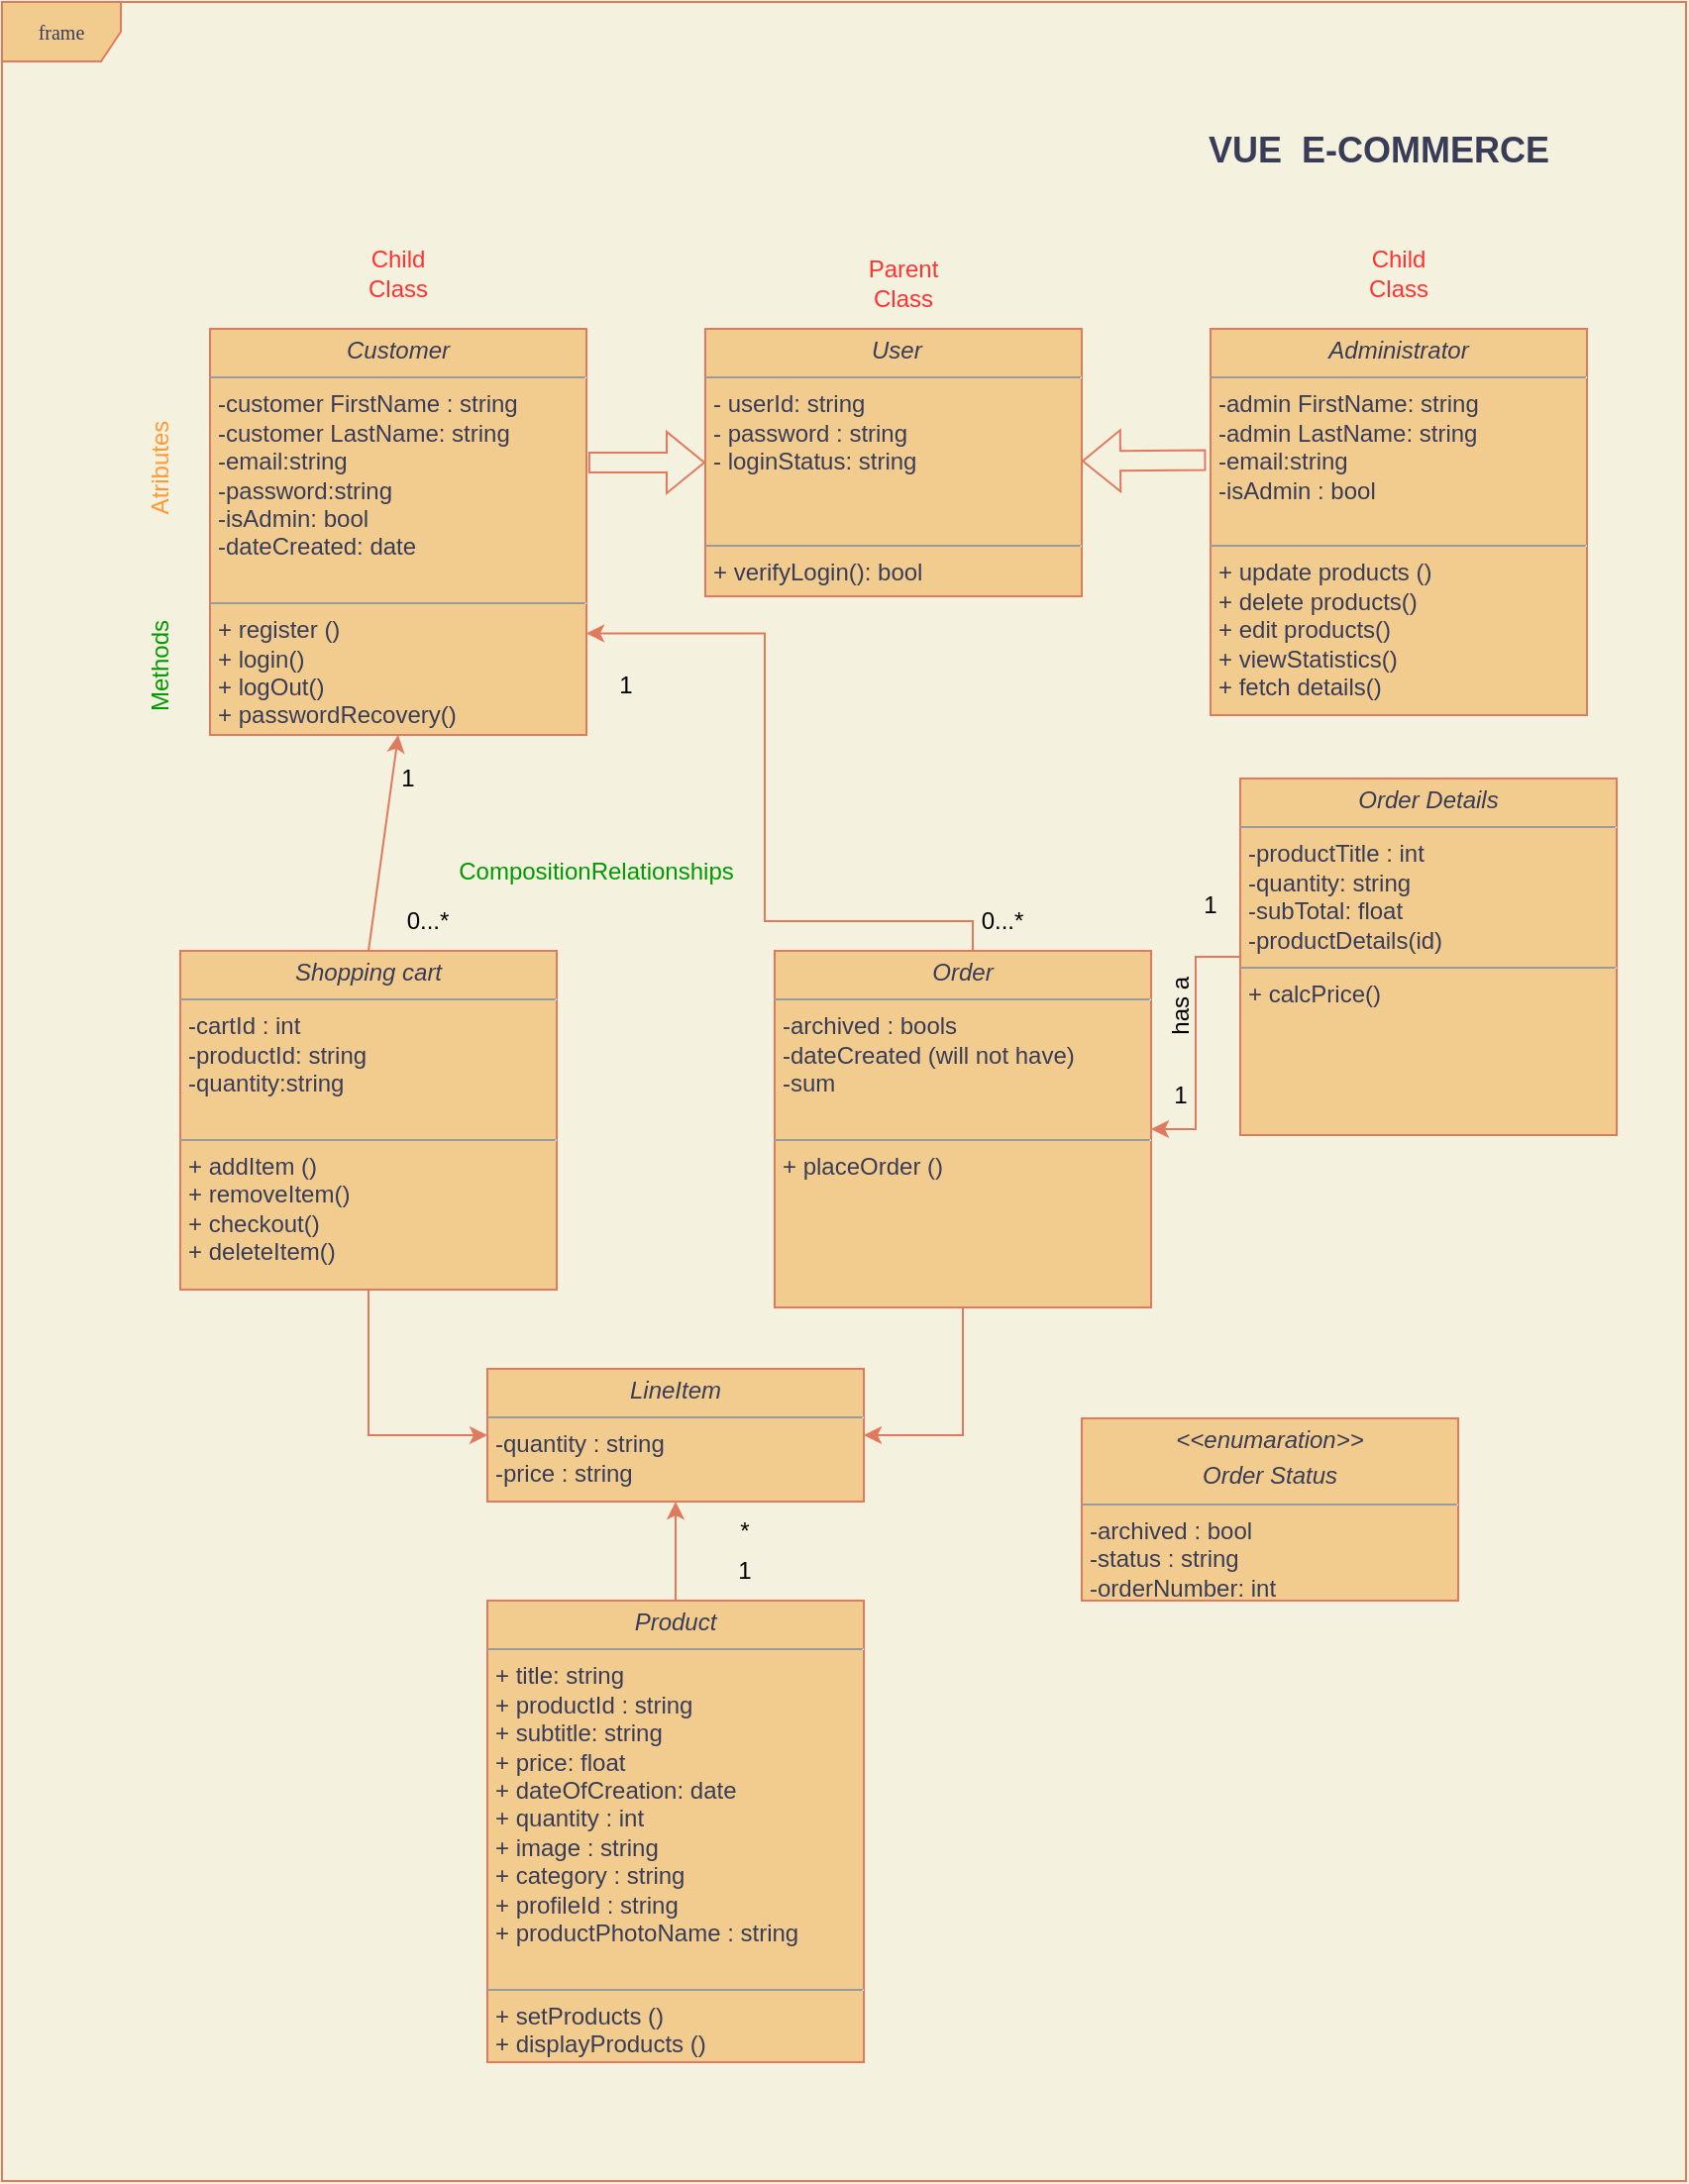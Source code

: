 <mxfile version="19.0.3" type="github">
  <diagram name="Page-1" id="c4acf3e9-155e-7222-9cf6-157b1a14988f">
    <mxGraphModel dx="-64" dy="539" grid="1" gridSize="10" guides="1" tooltips="1" connect="1" arrows="1" fold="1" page="1" pageScale="1" pageWidth="850" pageHeight="1100" background="#F4F1DE" math="0" shadow="0">
      <root>
        <mxCell id="0" />
        <mxCell id="1" parent="0" />
        <mxCell id="ttcfJFJh2wodbar9WWpT-2" value="frame" style="shape=umlFrame;whiteSpace=wrap;html=1;rounded=0;shadow=0;comic=0;labelBackgroundColor=none;strokeWidth=1;fontFamily=Verdana;fontSize=10;align=center;fillColor=#F2CC8F;strokeColor=#E07A5F;fontColor=#393C56;" parent="1" vertex="1">
          <mxGeometry x="850" width="850" height="1100" as="geometry" />
        </mxCell>
        <mxCell id="5d2195bd80daf111-19" value="&lt;p style=&quot;margin: 0px ; margin-top: 4px ; text-align: center&quot;&gt;&lt;i&gt;Customer&lt;/i&gt;&lt;br&gt;&lt;/p&gt;&lt;hr size=&quot;1&quot;&gt;&lt;p style=&quot;margin: 0px ; margin-left: 4px&quot;&gt;-customer FirstName : string&lt;/p&gt;&lt;p style=&quot;margin: 0px ; margin-left: 4px&quot;&gt;-customer LastName: string&lt;/p&gt;&lt;p style=&quot;margin: 0px ; margin-left: 4px&quot;&gt;-email:string&lt;/p&gt;&lt;p style=&quot;margin: 0px ; margin-left: 4px&quot;&gt;-password:string&lt;/p&gt;&lt;p style=&quot;margin: 0px ; margin-left: 4px&quot;&gt;-isAdmin: bool&amp;nbsp;&lt;/p&gt;&lt;p style=&quot;margin: 0px ; margin-left: 4px&quot;&gt;-dateCreated: date&lt;/p&gt;&lt;p style=&quot;margin: 0px ; margin-left: 4px&quot;&gt;&lt;br&gt;&lt;/p&gt;&lt;hr size=&quot;1&quot;&gt;&lt;p style=&quot;margin: 0px ; margin-left: 4px&quot;&gt;+ register ()&lt;br&gt;&lt;/p&gt;&lt;p style=&quot;margin: 0px ; margin-left: 4px&quot;&gt;+ login()&lt;br&gt;&lt;/p&gt;&lt;p style=&quot;margin: 0px ; margin-left: 4px&quot;&gt;+ logOut()&lt;/p&gt;&lt;p style=&quot;margin: 0px ; margin-left: 4px&quot;&gt;+ passwordRecovery()&lt;br&gt;&lt;/p&gt;&lt;p style=&quot;margin: 0px ; margin-left: 4px&quot;&gt;&lt;br&gt;&lt;/p&gt;" style="verticalAlign=top;align=left;overflow=fill;fontSize=12;fontFamily=Helvetica;html=1;rounded=0;shadow=0;comic=0;labelBackgroundColor=none;strokeWidth=1;fillColor=#F2CC8F;strokeColor=#E07A5F;fontColor=#393C56;" parent="1" vertex="1">
          <mxGeometry x="955" y="165" width="190" height="205" as="geometry" />
        </mxCell>
        <mxCell id="cWRqSYTbgzNo-1scai7N-36" style="edgeStyle=orthogonalEdgeStyle;rounded=0;orthogonalLoop=1;jettySize=auto;html=1;entryX=0;entryY=0.5;entryDx=0;entryDy=0;fontColor=#393C56;labelBackgroundColor=#F4F1DE;strokeColor=#E07A5F;" parent="1" source="cWRqSYTbgzNo-1scai7N-3" target="cWRqSYTbgzNo-1scai7N-33" edge="1">
          <mxGeometry relative="1" as="geometry" />
        </mxCell>
        <mxCell id="cWRqSYTbgzNo-1scai7N-3" value="&lt;p style=&quot;margin: 0px ; margin-top: 4px ; text-align: center&quot;&gt;&lt;i&gt;Shopping cart&lt;/i&gt;&lt;br&gt;&lt;/p&gt;&lt;hr size=&quot;1&quot;&gt;&lt;p style=&quot;margin: 0px ; margin-left: 4px&quot;&gt;-cartId : int&lt;/p&gt;&lt;p style=&quot;margin: 0px ; margin-left: 4px&quot;&gt;-productId: string&lt;/p&gt;&lt;p style=&quot;margin: 0px ; margin-left: 4px&quot;&gt;-quantity:string&lt;/p&gt;&lt;p style=&quot;margin: 0px ; margin-left: 4px&quot;&gt;&lt;br&gt;&lt;/p&gt;&lt;hr size=&quot;1&quot;&gt;&lt;p style=&quot;margin: 0px ; margin-left: 4px&quot;&gt;+ addItem ()&lt;br&gt;&lt;/p&gt;&lt;p style=&quot;margin: 0px ; margin-left: 4px&quot;&gt;+ removeItem()&lt;/p&gt;&lt;p style=&quot;margin: 0px ; margin-left: 4px&quot;&gt;+ checkout()&lt;br&gt;&lt;/p&gt;&lt;p style=&quot;margin: 0px ; margin-left: 4px&quot;&gt;+ deleteItem()&lt;/p&gt;&lt;p style=&quot;margin: 0px ; margin-left: 4px&quot;&gt;&lt;br&gt;&lt;/p&gt;" style="verticalAlign=top;align=left;overflow=fill;fontSize=12;fontFamily=Helvetica;html=1;rounded=0;shadow=0;comic=0;labelBackgroundColor=none;strokeWidth=1;fillColor=#F2CC8F;strokeColor=#E07A5F;fontColor=#393C56;" parent="1" vertex="1">
          <mxGeometry x="940" y="479" width="190" height="171" as="geometry" />
        </mxCell>
        <mxCell id="cWRqSYTbgzNo-1scai7N-4" value="&lt;p style=&quot;margin: 0px ; margin-top: 4px ; text-align: center&quot;&gt;&lt;i&gt;Administrator&lt;/i&gt;&lt;br&gt;&lt;/p&gt;&lt;hr size=&quot;1&quot;&gt;&lt;p style=&quot;margin: 0px ; margin-left: 4px&quot;&gt;-admin FirstName: string&lt;/p&gt;&lt;p style=&quot;margin: 0px ; margin-left: 4px&quot;&gt;-admin LastName: string&lt;/p&gt;&lt;p style=&quot;margin: 0px ; margin-left: 4px&quot;&gt;-email:string&lt;/p&gt;&lt;p style=&quot;margin: 0px ; margin-left: 4px&quot;&gt;-isAdmin : bool&lt;/p&gt;&lt;p style=&quot;margin: 0px ; margin-left: 4px&quot;&gt;&lt;br&gt;&lt;/p&gt;&lt;hr size=&quot;1&quot;&gt;&lt;p style=&quot;margin: 0px ; margin-left: 4px&quot;&gt;+ update products ()&lt;br&gt;&lt;/p&gt;&lt;p style=&quot;margin: 0px ; margin-left: 4px&quot;&gt;+ delete products()&lt;br&gt;&lt;/p&gt;&lt;p style=&quot;margin: 0px ; margin-left: 4px&quot;&gt;+ edit products()&lt;/p&gt;&lt;p style=&quot;margin: 0px ; margin-left: 4px&quot;&gt;+ viewStatistics()&lt;/p&gt;&lt;p style=&quot;margin: 0px ; margin-left: 4px&quot;&gt;+ fetch details()&lt;/p&gt;&lt;p style=&quot;margin: 0px ; margin-left: 4px&quot;&gt;&lt;br&gt;&lt;/p&gt;" style="verticalAlign=top;align=left;overflow=fill;fontSize=12;fontFamily=Helvetica;html=1;rounded=0;shadow=0;comic=0;labelBackgroundColor=none;strokeWidth=1;fillColor=#F2CC8F;strokeColor=#E07A5F;fontColor=#393C56;" parent="1" vertex="1">
          <mxGeometry x="1460" y="165" width="190" height="195" as="geometry" />
        </mxCell>
        <mxCell id="cWRqSYTbgzNo-1scai7N-5" value="&lt;font color=&quot;#ff9933&quot;&gt;Atributes&lt;/font&gt;" style="text;html=1;strokeColor=none;fillColor=none;align=center;verticalAlign=middle;whiteSpace=wrap;rounded=0;rotation=270;fontColor=#393C56;" parent="1" vertex="1">
          <mxGeometry x="900" y="220" width="60" height="30" as="geometry" />
        </mxCell>
        <mxCell id="cWRqSYTbgzNo-1scai7N-6" value="&lt;font color=&quot;#009900&quot;&gt;Methods&lt;/font&gt;" style="text;html=1;strokeColor=none;fillColor=none;align=center;verticalAlign=middle;whiteSpace=wrap;rounded=0;rotation=270;fontColor=#393C56;" parent="1" vertex="1">
          <mxGeometry x="900" y="320" width="60" height="30" as="geometry" />
        </mxCell>
        <mxCell id="cWRqSYTbgzNo-1scai7N-7" value="&lt;font color=&quot;#ff3333&quot;&gt;Child Class&lt;/font&gt;" style="text;html=1;strokeColor=none;fillColor=none;align=center;verticalAlign=middle;whiteSpace=wrap;rounded=0;fontColor=#393C56;" parent="1" vertex="1">
          <mxGeometry x="1525" y="122" width="60" height="30" as="geometry" />
        </mxCell>
        <mxCell id="cWRqSYTbgzNo-1scai7N-8" value="&lt;font color=&quot;#ff3333&quot;&gt;Parent Class&lt;/font&gt;" style="text;html=1;strokeColor=none;fillColor=none;align=center;verticalAlign=middle;whiteSpace=wrap;rounded=0;fontColor=#393C56;" parent="1" vertex="1">
          <mxGeometry x="1275" y="127" width="60" height="30" as="geometry" />
        </mxCell>
        <mxCell id="cWRqSYTbgzNo-1scai7N-11" value="" style="shape=flexArrow;endArrow=classic;html=1;rounded=0;fontColor=#393C56;exitX=-0.012;exitY=0.34;exitDx=0;exitDy=0;exitPerimeter=0;labelBackgroundColor=#F4F1DE;strokeColor=#E07A5F;" parent="1" source="cWRqSYTbgzNo-1scai7N-4" target="cWRqSYTbgzNo-1scai7N-44" edge="1">
          <mxGeometry width="50" height="50" relative="1" as="geometry">
            <mxPoint x="1245" y="282" as="sourcePoint" />
            <mxPoint x="1370" y="223" as="targetPoint" />
          </mxGeometry>
        </mxCell>
        <mxCell id="cWRqSYTbgzNo-1scai7N-13" value="" style="endArrow=classic;html=1;rounded=0;fontColor=#393C56;exitX=0.5;exitY=0;exitDx=0;exitDy=0;entryX=0.5;entryY=1;entryDx=0;entryDy=0;labelBackgroundColor=#F4F1DE;strokeColor=#E07A5F;" parent="1" source="cWRqSYTbgzNo-1scai7N-3" target="5d2195bd80daf111-19" edge="1">
          <mxGeometry width="50" height="50" relative="1" as="geometry">
            <mxPoint x="1065" y="517" as="sourcePoint" />
            <mxPoint x="1115" y="467" as="targetPoint" />
          </mxGeometry>
        </mxCell>
        <mxCell id="cWRqSYTbgzNo-1scai7N-14" value="&lt;font color=&quot;#009900&quot;&gt;CompositionRelationships&lt;/font&gt;" style="text;html=1;strokeColor=none;fillColor=none;align=center;verticalAlign=middle;whiteSpace=wrap;rounded=0;rotation=0;fontColor=#393C56;" parent="1" vertex="1">
          <mxGeometry x="1120" y="424" width="60" height="30" as="geometry" />
        </mxCell>
        <mxCell id="cWRqSYTbgzNo-1scai7N-15" value="&lt;font color=&quot;#000000&quot;&gt;0...*&lt;/font&gt;" style="text;html=1;strokeColor=none;fillColor=none;align=center;verticalAlign=middle;whiteSpace=wrap;rounded=0;fontColor=#393C56;" parent="1" vertex="1">
          <mxGeometry x="1035" y="449" width="60" height="30" as="geometry" />
        </mxCell>
        <mxCell id="cWRqSYTbgzNo-1scai7N-16" value="&lt;font color=&quot;#000000&quot;&gt;1&lt;/font&gt;" style="text;html=1;strokeColor=none;fillColor=none;align=center;verticalAlign=middle;whiteSpace=wrap;rounded=0;fontColor=#393C56;" parent="1" vertex="1">
          <mxGeometry x="1025" y="377" width="60" height="30" as="geometry" />
        </mxCell>
        <mxCell id="cWRqSYTbgzNo-1scai7N-35" style="edgeStyle=orthogonalEdgeStyle;rounded=0;orthogonalLoop=1;jettySize=auto;html=1;exitX=0.5;exitY=1;exitDx=0;exitDy=0;entryX=1;entryY=0.5;entryDx=0;entryDy=0;fontColor=#393C56;labelBackgroundColor=#F4F1DE;strokeColor=#E07A5F;" parent="1" source="cWRqSYTbgzNo-1scai7N-17" target="cWRqSYTbgzNo-1scai7N-33" edge="1">
          <mxGeometry relative="1" as="geometry" />
        </mxCell>
        <mxCell id="cWRqSYTbgzNo-1scai7N-17" value="&lt;p style=&quot;margin: 0px ; margin-top: 4px ; text-align: center&quot;&gt;&lt;i&gt;Order&lt;/i&gt;&lt;br&gt;&lt;/p&gt;&lt;hr size=&quot;1&quot;&gt;&lt;p style=&quot;margin: 0px ; margin-left: 4px&quot;&gt;-archived : bools&lt;/p&gt;&lt;p style=&quot;margin: 0px ; margin-left: 4px&quot;&gt;-dateCreated (will not have)&lt;/p&gt;&lt;p style=&quot;margin: 0px ; margin-left: 4px&quot;&gt;-sum&lt;/p&gt;&lt;p style=&quot;margin: 0px ; margin-left: 4px&quot;&gt;&lt;br&gt;&lt;/p&gt;&lt;hr size=&quot;1&quot;&gt;&lt;p style=&quot;margin: 0px ; margin-left: 4px&quot;&gt;+ placeOrder ()&lt;br&gt;&lt;/p&gt;&lt;p style=&quot;margin: 0px ; margin-left: 4px&quot;&gt;&lt;br&gt;&lt;/p&gt;&lt;p style=&quot;margin: 0px ; margin-left: 4px&quot;&gt;&lt;br&gt;&lt;/p&gt;" style="verticalAlign=top;align=left;overflow=fill;fontSize=12;fontFamily=Helvetica;html=1;rounded=0;shadow=0;comic=0;labelBackgroundColor=none;strokeWidth=1;fillColor=#F2CC8F;strokeColor=#E07A5F;fontColor=#393C56;" parent="1" vertex="1">
          <mxGeometry x="1240" y="479" width="190" height="180" as="geometry" />
        </mxCell>
        <mxCell id="cWRqSYTbgzNo-1scai7N-50" style="edgeStyle=orthogonalEdgeStyle;rounded=0;orthogonalLoop=1;jettySize=auto;html=1;exitX=0.25;exitY=1;exitDx=0;exitDy=0;entryX=1;entryY=0.75;entryDx=0;entryDy=0;fontSize=14;fontColor=#393C56;labelBackgroundColor=#F4F1DE;strokeColor=#E07A5F;" parent="1" source="cWRqSYTbgzNo-1scai7N-20" target="5d2195bd80daf111-19" edge="1">
          <mxGeometry relative="1" as="geometry">
            <Array as="points">
              <mxPoint x="1340" y="464" />
              <mxPoint x="1235" y="464" />
              <mxPoint x="1235" y="319" />
            </Array>
          </mxGeometry>
        </mxCell>
        <mxCell id="cWRqSYTbgzNo-1scai7N-20" value="&lt;font color=&quot;#000000&quot;&gt;0...*&lt;/font&gt;" style="text;html=1;strokeColor=none;fillColor=none;align=center;verticalAlign=middle;whiteSpace=wrap;rounded=0;fontColor=#393C56;" parent="1" vertex="1">
          <mxGeometry x="1325" y="449" width="60" height="30" as="geometry" />
        </mxCell>
        <mxCell id="cWRqSYTbgzNo-1scai7N-22" value="&lt;font color=&quot;#000000&quot;&gt;1&lt;/font&gt;" style="text;html=1;strokeColor=none;fillColor=none;align=center;verticalAlign=middle;whiteSpace=wrap;rounded=0;fontColor=#393C56;" parent="1" vertex="1">
          <mxGeometry x="1135" y="330" width="60" height="30" as="geometry" />
        </mxCell>
        <mxCell id="cWRqSYTbgzNo-1scai7N-40" style="edgeStyle=orthogonalEdgeStyle;rounded=0;orthogonalLoop=1;jettySize=auto;html=1;entryX=1;entryY=0.5;entryDx=0;entryDy=0;fontColor=#393C56;labelBackgroundColor=#F4F1DE;strokeColor=#E07A5F;" parent="1" source="cWRqSYTbgzNo-1scai7N-23" target="cWRqSYTbgzNo-1scai7N-17" edge="1">
          <mxGeometry relative="1" as="geometry" />
        </mxCell>
        <mxCell id="cWRqSYTbgzNo-1scai7N-23" value="&lt;p style=&quot;margin: 0px ; margin-top: 4px ; text-align: center&quot;&gt;&lt;i&gt;Order Details&lt;/i&gt;&lt;br&gt;&lt;/p&gt;&lt;hr size=&quot;1&quot;&gt;&lt;p style=&quot;margin: 0px ; margin-left: 4px&quot;&gt;-productTitle : int&lt;/p&gt;&lt;p style=&quot;margin: 0px ; margin-left: 4px&quot;&gt;-quantity: string&lt;/p&gt;&lt;p style=&quot;margin: 0px ; margin-left: 4px&quot;&gt;-subTotal: float&lt;br&gt;&lt;/p&gt;&lt;p style=&quot;margin: 0px ; margin-left: 4px&quot;&gt;-productDetails(id)&lt;/p&gt;&lt;hr size=&quot;1&quot;&gt;&lt;p style=&quot;margin: 0px ; margin-left: 4px&quot;&gt;+ calcPrice()&lt;/p&gt;&lt;p style=&quot;margin: 0px ; margin-left: 4px&quot;&gt;&lt;br&gt;&lt;/p&gt;" style="verticalAlign=top;align=left;overflow=fill;fontSize=12;fontFamily=Helvetica;html=1;rounded=0;shadow=0;comic=0;labelBackgroundColor=none;strokeWidth=1;fillColor=#F2CC8F;strokeColor=#E07A5F;fontColor=#393C56;" parent="1" vertex="1">
          <mxGeometry x="1475" y="392" width="190" height="180" as="geometry" />
        </mxCell>
        <mxCell id="cWRqSYTbgzNo-1scai7N-25" value="&lt;font color=&quot;#000000&quot;&gt;has a&amp;nbsp;&lt;/font&gt;" style="text;html=1;strokeColor=none;fillColor=none;align=center;verticalAlign=middle;whiteSpace=wrap;rounded=0;fontColor=#393C56;rotation=270;" parent="1" vertex="1">
          <mxGeometry x="1415" y="490" width="60" height="30" as="geometry" />
        </mxCell>
        <mxCell id="cWRqSYTbgzNo-1scai7N-26" value="&lt;font color=&quot;#000000&quot;&gt;1&lt;/font&gt;" style="text;html=1;strokeColor=none;fillColor=none;align=center;verticalAlign=middle;whiteSpace=wrap;rounded=0;fontColor=#393C56;" parent="1" vertex="1">
          <mxGeometry x="1415" y="537" width="60" height="30" as="geometry" />
        </mxCell>
        <mxCell id="cWRqSYTbgzNo-1scai7N-27" value="&lt;font color=&quot;#000000&quot;&gt;1&lt;/font&gt;" style="text;html=1;strokeColor=none;fillColor=none;align=center;verticalAlign=middle;whiteSpace=wrap;rounded=0;fontColor=#393C56;" parent="1" vertex="1">
          <mxGeometry x="1430" y="441" width="60" height="30" as="geometry" />
        </mxCell>
        <mxCell id="cWRqSYTbgzNo-1scai7N-37" style="edgeStyle=orthogonalEdgeStyle;rounded=0;orthogonalLoop=1;jettySize=auto;html=1;entryX=0.5;entryY=1;entryDx=0;entryDy=0;fontColor=#393C56;labelBackgroundColor=#F4F1DE;strokeColor=#E07A5F;" parent="1" source="cWRqSYTbgzNo-1scai7N-28" target="cWRqSYTbgzNo-1scai7N-33" edge="1">
          <mxGeometry relative="1" as="geometry" />
        </mxCell>
        <mxCell id="cWRqSYTbgzNo-1scai7N-28" value="&lt;p style=&quot;margin: 0px ; margin-top: 4px ; text-align: center&quot;&gt;&lt;i&gt;Product&lt;/i&gt;&lt;br&gt;&lt;/p&gt;&lt;hr size=&quot;1&quot;&gt;&lt;p style=&quot;margin: 0px ; margin-left: 4px&quot;&gt;+ title: string&lt;/p&gt;&lt;p style=&quot;margin: 0px 0px 0px 4px&quot;&gt;+ productId : string&lt;font color=&quot;#ff6666&quot;&gt;&amp;nbsp;&lt;/font&gt;&lt;/p&gt;&lt;p style=&quot;margin: 0px ; margin-left: 4px&quot;&gt;+ subtitle: string&lt;/p&gt;&lt;p style=&quot;margin: 0px ; margin-left: 4px&quot;&gt;+ price: float&lt;/p&gt;&lt;p style=&quot;margin: 0px ; margin-left: 4px&quot;&gt;+ dateOfCreation: date&lt;/p&gt;&lt;p style=&quot;margin: 0px ; margin-left: 4px&quot;&gt;+ quantity : int&lt;br&gt;&lt;/p&gt;&lt;p style=&quot;margin: 0px ; margin-left: 4px&quot;&gt;+ image : string&lt;font color=&quot;#ff6666&quot;&gt;&amp;nbsp;&lt;/font&gt;&lt;br&gt;&lt;/p&gt;&lt;p style=&quot;margin: 0px 0px 0px 4px&quot;&gt;+ category : string&lt;font color=&quot;#ff6666&quot;&gt;&amp;nbsp;&lt;/font&gt;&lt;br&gt;&lt;/p&gt;&lt;p style=&quot;margin: 0px 0px 0px 4px&quot;&gt;+ profileId : string&lt;font color=&quot;#ff6666&quot;&gt;&amp;nbsp;&lt;/font&gt;&lt;br&gt;&lt;/p&gt;&lt;div&gt;&lt;p style=&quot;margin: 0px 0px 0px 4px&quot;&gt;+ productPhotoName : string&lt;font color=&quot;#ff6666&quot;&gt;&amp;nbsp;&lt;/font&gt;&lt;br&gt;&lt;/p&gt;&lt;/div&gt;&lt;div&gt;&lt;font color=&quot;#ff6666&quot;&gt;&lt;br&gt;&lt;/font&gt;&lt;/div&gt;&lt;div&gt;&lt;hr size=&quot;1&quot;&gt;&lt;p style=&quot;margin: 0px 0px 0px 4px&quot;&gt;+ setProducts ()&lt;/p&gt;&lt;p style=&quot;margin: 0px 0px 0px 4px&quot;&gt;+ displayProducts ()&lt;br&gt;&lt;/p&gt;&lt;p style=&quot;margin: 0px 0px 0px 4px&quot;&gt;&lt;br&gt;&lt;/p&gt;&lt;/div&gt;&lt;p style=&quot;margin: 0px ; margin-left: 4px&quot;&gt;&lt;/p&gt;" style="verticalAlign=top;align=left;overflow=fill;fontSize=12;fontFamily=Helvetica;html=1;rounded=0;shadow=0;comic=0;labelBackgroundColor=none;strokeWidth=1;fillColor=#F2CC8F;strokeColor=#E07A5F;fontColor=#393C56;" parent="1" vertex="1">
          <mxGeometry x="1095" y="807" width="190" height="233" as="geometry" />
        </mxCell>
        <mxCell id="cWRqSYTbgzNo-1scai7N-30" value="&lt;p style=&quot;margin: 0px ; margin-top: 4px ; text-align: center&quot;&gt;&lt;i&gt;&amp;lt;&amp;lt;enumaration&amp;gt;&amp;gt;&lt;/i&gt;&lt;/p&gt;&lt;p style=&quot;margin: 0px ; margin-top: 4px ; text-align: center&quot;&gt;&lt;i&gt;Order Status&lt;/i&gt;&lt;br&gt;&lt;/p&gt;&lt;hr size=&quot;1&quot;&gt;&lt;p style=&quot;margin: 0px ; margin-left: 4px&quot;&gt;-archived : bool&lt;/p&gt;&lt;p style=&quot;margin: 0px ; margin-left: 4px&quot;&gt;-status : string&lt;/p&gt;&lt;p style=&quot;margin: 0px ; margin-left: 4px&quot;&gt;-orderNumber: int&lt;/p&gt;&lt;hr size=&quot;1&quot;&gt;&lt;p style=&quot;margin: 0px ; margin-left: 4px&quot;&gt;&lt;br&gt;&lt;/p&gt;&lt;p style=&quot;margin: 0px ; margin-left: 4px&quot;&gt;&lt;br&gt;&lt;/p&gt;&lt;p style=&quot;margin: 0px ; margin-left: 4px&quot;&gt;&lt;br&gt;&lt;/p&gt;" style="verticalAlign=top;align=left;overflow=fill;fontSize=12;fontFamily=Helvetica;html=1;rounded=0;shadow=0;comic=0;labelBackgroundColor=none;strokeWidth=1;fillColor=#F2CC8F;strokeColor=#E07A5F;fontColor=#393C56;" parent="1" vertex="1">
          <mxGeometry x="1395" y="715" width="190" height="92" as="geometry" />
        </mxCell>
        <mxCell id="cWRqSYTbgzNo-1scai7N-33" value="&lt;p style=&quot;margin: 0px ; margin-top: 4px ; text-align: center&quot;&gt;&lt;i&gt;LineItem&lt;/i&gt;&lt;/p&gt;&lt;hr size=&quot;1&quot;&gt;&lt;p style=&quot;margin: 0px ; margin-left: 4px&quot;&gt;-quantity : string&lt;/p&gt;&lt;p style=&quot;margin: 0px ; margin-left: 4px&quot;&gt;-price : string&lt;/p&gt;&lt;p style=&quot;margin: 0px ; margin-left: 4px&quot;&gt;&lt;br&gt;&lt;/p&gt;&lt;p style=&quot;margin: 0px ; margin-left: 4px&quot;&gt;&lt;br&gt;&lt;/p&gt;&lt;p style=&quot;margin: 0px ; margin-left: 4px&quot;&gt;&lt;br&gt;&lt;/p&gt;" style="verticalAlign=top;align=left;overflow=fill;fontSize=12;fontFamily=Helvetica;html=1;rounded=0;shadow=0;comic=0;labelBackgroundColor=none;strokeWidth=1;fillColor=#F2CC8F;strokeColor=#E07A5F;fontColor=#393C56;" parent="1" vertex="1">
          <mxGeometry x="1095" y="690" width="190" height="67" as="geometry" />
        </mxCell>
        <mxCell id="cWRqSYTbgzNo-1scai7N-38" value="&lt;font color=&quot;#000000&quot;&gt;1&lt;/font&gt;" style="text;html=1;strokeColor=none;fillColor=none;align=center;verticalAlign=middle;whiteSpace=wrap;rounded=0;fontColor=#393C56;" parent="1" vertex="1">
          <mxGeometry x="1195" y="777" width="60" height="30" as="geometry" />
        </mxCell>
        <mxCell id="cWRqSYTbgzNo-1scai7N-39" value="&lt;font color=&quot;#000000&quot;&gt;&lt;span&gt;*&lt;/span&gt;&lt;/font&gt;" style="text;html=1;strokeColor=none;fillColor=none;align=center;verticalAlign=middle;whiteSpace=wrap;rounded=0;fontColor=#393C56;" parent="1" vertex="1">
          <mxGeometry x="1195" y="757" width="60" height="30" as="geometry" />
        </mxCell>
        <mxCell id="cWRqSYTbgzNo-1scai7N-44" value="&lt;p style=&quot;margin: 0px ; margin-top: 4px ; text-align: center&quot;&gt;&lt;i&gt;&amp;nbsp;User&lt;/i&gt;&lt;br&gt;&lt;/p&gt;&lt;hr size=&quot;1&quot;&gt;&lt;p style=&quot;margin: 0px ; margin-left: 4px&quot;&gt;- userId: string&lt;/p&gt;&lt;p style=&quot;margin: 0px ; margin-left: 4px&quot;&gt;- password : string&lt;/p&gt;&lt;p style=&quot;margin: 0px ; margin-left: 4px&quot;&gt;- loginStatus: string&lt;/p&gt;&lt;p style=&quot;margin: 0px ; margin-left: 4px&quot;&gt;&lt;br&gt;&lt;/p&gt;&lt;p style=&quot;margin: 0px ; margin-left: 4px&quot;&gt;&lt;br&gt;&lt;/p&gt;&lt;hr size=&quot;1&quot;&gt;&lt;p style=&quot;margin: 0px ; margin-left: 4px&quot;&gt;+ verifyLogin(): bool&lt;/p&gt;&lt;p style=&quot;margin: 0px ; margin-left: 4px&quot;&gt;&lt;br&gt;&lt;/p&gt;" style="verticalAlign=top;align=left;overflow=fill;fontSize=12;fontFamily=Helvetica;html=1;rounded=0;shadow=0;comic=0;labelBackgroundColor=none;strokeWidth=1;fillColor=#F2CC8F;strokeColor=#E07A5F;fontColor=#393C56;" parent="1" vertex="1">
          <mxGeometry x="1205" y="165" width="190" height="135" as="geometry" />
        </mxCell>
        <mxCell id="cWRqSYTbgzNo-1scai7N-45" value="&lt;font color=&quot;#ff3333&quot;&gt;Child Class&lt;/font&gt;" style="text;html=1;strokeColor=none;fillColor=none;align=center;verticalAlign=middle;whiteSpace=wrap;rounded=0;fontColor=#393C56;" parent="1" vertex="1">
          <mxGeometry x="1020" y="122" width="60" height="30" as="geometry" />
        </mxCell>
        <mxCell id="cWRqSYTbgzNo-1scai7N-47" value="" style="shape=flexArrow;endArrow=classic;html=1;rounded=0;fontColor=#393C56;entryX=0;entryY=0.5;entryDx=0;entryDy=0;exitX=1.005;exitY=0.329;exitDx=0;exitDy=0;exitPerimeter=0;labelBackgroundColor=#F4F1DE;strokeColor=#E07A5F;" parent="1" source="5d2195bd80daf111-19" target="cWRqSYTbgzNo-1scai7N-44" edge="1">
          <mxGeometry width="50" height="50" relative="1" as="geometry">
            <mxPoint x="1480" y="282.5" as="sourcePoint" />
            <mxPoint x="1415" y="282.5" as="targetPoint" />
          </mxGeometry>
        </mxCell>
        <mxCell id="cWRqSYTbgzNo-1scai7N-48" value="&lt;b&gt;&lt;font style=&quot;font-size: 18px&quot;&gt;VUE &amp;nbsp;E-COMMERCE&lt;/font&gt;&lt;/b&gt;" style="text;html=1;strokeColor=none;fillColor=none;align=center;verticalAlign=middle;whiteSpace=wrap;rounded=0;fontColor=#393C56;" parent="1" vertex="1">
          <mxGeometry x="1440" y="50" width="210" height="50" as="geometry" />
        </mxCell>
      </root>
    </mxGraphModel>
  </diagram>
</mxfile>
